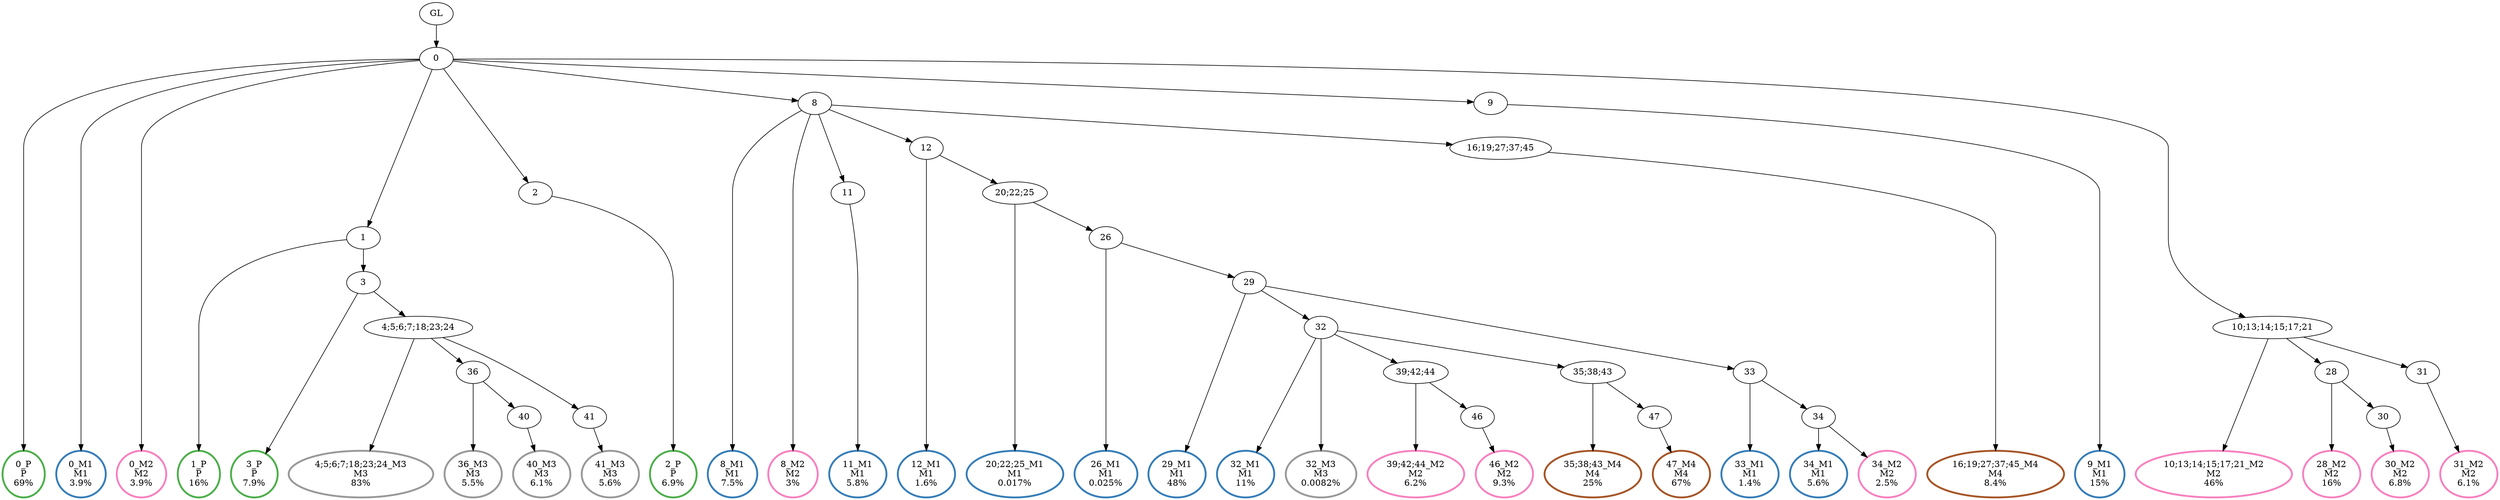 digraph T {
	{
		rank=same
		57 [penwidth=3,colorscheme=set19,color=3,label="0_P\nP\n69%"]
		55 [penwidth=3,colorscheme=set19,color=3,label="1_P\nP\n16%"]
		53 [penwidth=3,colorscheme=set19,color=3,label="3_P\nP\n7.9%"]
		51 [penwidth=3,colorscheme=set19,color=3,label="2_P\nP\n6.9%"]
		50 [penwidth=3,colorscheme=set19,color=2,label="0_M1\nM1\n3.9%"]
		48 [penwidth=3,colorscheme=set19,color=2,label="8_M1\nM1\n7.5%"]
		46 [penwidth=3,colorscheme=set19,color=2,label="11_M1\nM1\n5.8%"]
		44 [penwidth=3,colorscheme=set19,color=2,label="12_M1\nM1\n1.6%"]
		42 [penwidth=3,colorscheme=set19,color=2,label="20;22;25_M1\nM1\n0.017%"]
		40 [penwidth=3,colorscheme=set19,color=2,label="26_M1\nM1\n0.025%"]
		38 [penwidth=3,colorscheme=set19,color=2,label="29_M1\nM1\n48%"]
		36 [penwidth=3,colorscheme=set19,color=2,label="32_M1\nM1\n11%"]
		34 [penwidth=3,colorscheme=set19,color=2,label="33_M1\nM1\n1.4%"]
		32 [penwidth=3,colorscheme=set19,color=2,label="34_M1\nM1\n5.6%"]
		30 [penwidth=3,colorscheme=set19,color=2,label="9_M1\nM1\n15%"]
		29 [penwidth=3,colorscheme=set19,color=8,label="0_M2\nM2\n3.9%"]
		28 [penwidth=3,colorscheme=set19,color=8,label="8_M2\nM2\n3%"]
		26 [penwidth=3,colorscheme=set19,color=8,label="39;42;44_M2\nM2\n6.2%"]
		24 [penwidth=3,colorscheme=set19,color=8,label="46_M2\nM2\n9.3%"]
		23 [penwidth=3,colorscheme=set19,color=8,label="34_M2\nM2\n2.5%"]
		21 [penwidth=3,colorscheme=set19,color=8,label="10;13;14;15;17;21_M2\nM2\n46%"]
		19 [penwidth=3,colorscheme=set19,color=8,label="28_M2\nM2\n16%"]
		17 [penwidth=3,colorscheme=set19,color=8,label="30_M2\nM2\n6.8%"]
		15 [penwidth=3,colorscheme=set19,color=8,label="31_M2\nM2\n6.1%"]
		13 [penwidth=3,colorscheme=set19,color=9,label="4;5;6;7;18;23;24_M3\nM3\n83%"]
		11 [penwidth=3,colorscheme=set19,color=9,label="36_M3\nM3\n5.5%"]
		9 [penwidth=3,colorscheme=set19,color=9,label="40_M3\nM3\n6.1%"]
		7 [penwidth=3,colorscheme=set19,color=9,label="41_M3\nM3\n5.6%"]
		6 [penwidth=3,colorscheme=set19,color=9,label="32_M3\nM3\n0.0082%"]
		4 [penwidth=3,colorscheme=set19,color=7,label="35;38;43_M4\nM4\n25%"]
		2 [penwidth=3,colorscheme=set19,color=7,label="47_M4\nM4\n67%"]
		0 [penwidth=3,colorscheme=set19,color=7,label="16;19;27;37;45_M4\nM4\n8.4%"]
	}
	59 [label="GL"]
	58 [label="0"]
	56 [label="1"]
	54 [label="3"]
	52 [label="2"]
	49 [label="8"]
	47 [label="11"]
	45 [label="12"]
	43 [label="20;22;25"]
	41 [label="26"]
	39 [label="29"]
	37 [label="32"]
	35 [label="33"]
	33 [label="34"]
	31 [label="9"]
	27 [label="39;42;44"]
	25 [label="46"]
	22 [label="10;13;14;15;17;21"]
	20 [label="28"]
	18 [label="30"]
	16 [label="31"]
	14 [label="4;5;6;7;18;23;24"]
	12 [label="36"]
	10 [label="40"]
	8 [label="41"]
	5 [label="35;38;43"]
	3 [label="47"]
	1 [label="16;19;27;37;45"]
	59 -> 58
	58 -> 57
	58 -> 56
	58 -> 52
	58 -> 50
	58 -> 49
	58 -> 31
	58 -> 29
	58 -> 22
	56 -> 55
	56 -> 54
	54 -> 53
	54 -> 14
	52 -> 51
	49 -> 48
	49 -> 47
	49 -> 45
	49 -> 28
	49 -> 1
	47 -> 46
	45 -> 44
	45 -> 43
	43 -> 42
	43 -> 41
	41 -> 40
	41 -> 39
	39 -> 38
	39 -> 37
	39 -> 35
	37 -> 36
	37 -> 27
	37 -> 6
	37 -> 5
	35 -> 34
	35 -> 33
	33 -> 32
	33 -> 23
	31 -> 30
	27 -> 26
	27 -> 25
	25 -> 24
	22 -> 21
	22 -> 20
	22 -> 16
	20 -> 19
	20 -> 18
	18 -> 17
	16 -> 15
	14 -> 13
	14 -> 12
	14 -> 8
	12 -> 11
	12 -> 10
	10 -> 9
	8 -> 7
	5 -> 4
	5 -> 3
	3 -> 2
	1 -> 0
}
